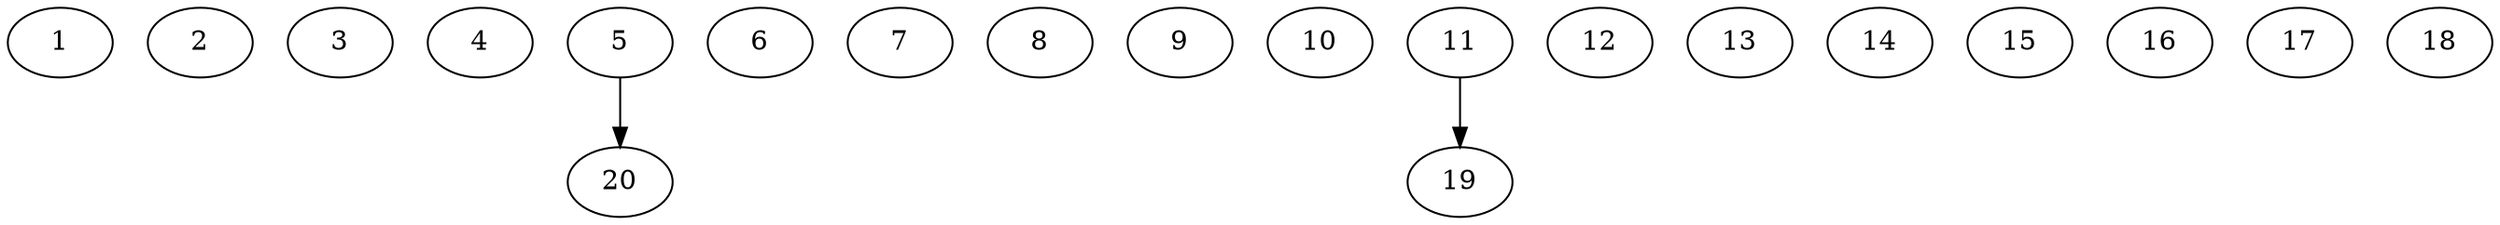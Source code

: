 digraph "Layered_N20_Layers18-2_Fork_P3.dot" {
	1	[Weight=14];
	2	[Weight=39];
	3	[Weight=23];
	4	[Weight=36];
	5	[Weight=33];
	6	[Weight=36];
	7	[Weight=38];
	8	[Weight=37];
	9	[Weight=35];
	10	[Weight=18];
	11	[Weight=19];
	12	[Weight=14];
	13	[Weight=25];
	14	[Weight=35];
	15	[Weight=29];
	16	[Weight=26];
	17	[Weight=28];
	18	[Weight=26];
	19	[Weight=27];
	20	[Weight=22];
	5 -> 20 [Weight=7];
	11 -> 19 [Weight=7];
}
